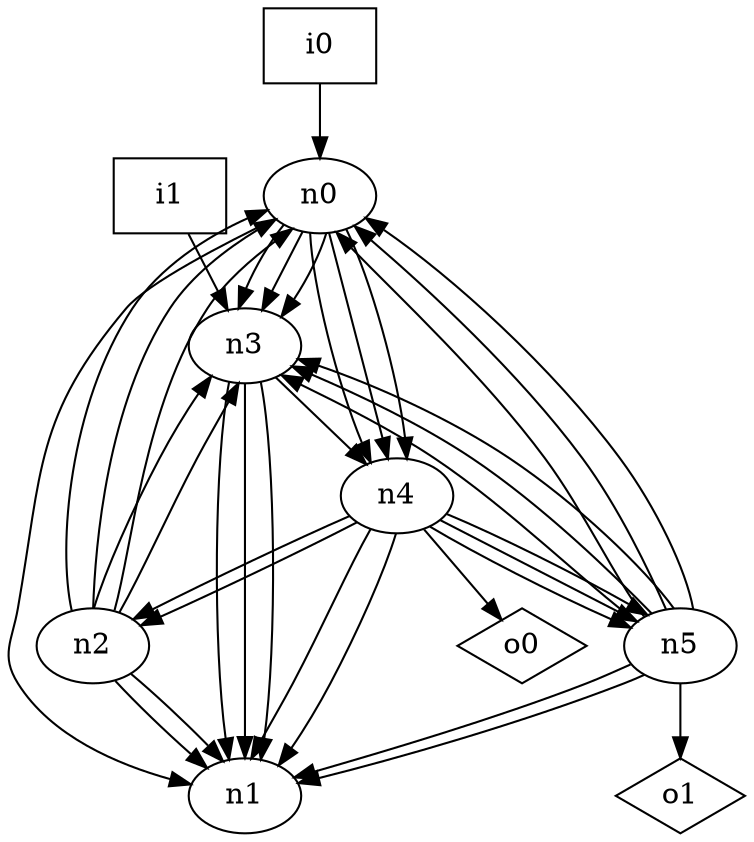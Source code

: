 digraph G {
n0 [label="n0"];
n1 [label="n1"];
n2 [label="n2"];
n3 [label="n3"];
n4 [label="n4"];
n5 [label="n5"];
n6 [label="i0",shape="box"];
n7 [label="i1",shape="box"];
n8 [label="o0",shape="diamond"];
n9 [label="o1",shape="diamond"];
n0 -> n1
n0 -> n3
n0 -> n3
n0 -> n3
n0 -> n4
n0 -> n4
n0 -> n4
n2 -> n0
n2 -> n0
n2 -> n0
n2 -> n1
n2 -> n1
n2 -> n3
n2 -> n3
n3 -> n1
n3 -> n1
n3 -> n1
n3 -> n4
n4 -> n1
n4 -> n1
n4 -> n2
n4 -> n2
n4 -> n5
n4 -> n5
n4 -> n5
n4 -> n8
n5 -> n0
n5 -> n0
n5 -> n0
n5 -> n1
n5 -> n1
n5 -> n3
n5 -> n3
n5 -> n3
n5 -> n9
n6 -> n0
n7 -> n3
}